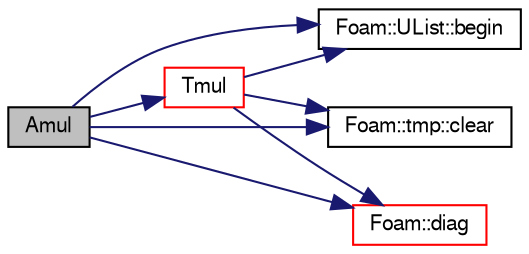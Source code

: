digraph "Amul"
{
  bgcolor="transparent";
  edge [fontname="FreeSans",fontsize="10",labelfontname="FreeSans",labelfontsize="10"];
  node [fontname="FreeSans",fontsize="10",shape=record];
  rankdir="LR";
  Node984 [label="Amul",height=0.2,width=0.4,color="black", fillcolor="grey75", style="filled", fontcolor="black"];
  Node984 -> Node985 [color="midnightblue",fontsize="10",style="solid",fontname="FreeSans"];
  Node985 [label="Foam::UList::begin",height=0.2,width=0.4,color="black",URL="$a25698.html#a8a0643ef7f391465066f7f07d45ce934",tooltip="Return an iterator to begin traversing the UList. "];
  Node984 -> Node986 [color="midnightblue",fontsize="10",style="solid",fontname="FreeSans"];
  Node986 [label="Foam::tmp::clear",height=0.2,width=0.4,color="black",URL="$a25962.html#adf1d9633e64d0de6a36e0af17ccd8163",tooltip="If object pointer points to valid object: "];
  Node984 -> Node987 [color="midnightblue",fontsize="10",style="solid",fontname="FreeSans"];
  Node987 [label="Foam::diag",height=0.2,width=0.4,color="red",URL="$a21124.html#a8cdb0ba0633c91ed7041368519cd217c"];
  Node984 -> Node992 [color="midnightblue",fontsize="10",style="solid",fontname="FreeSans"];
  Node992 [label="Tmul",height=0.2,width=0.4,color="red",URL="$a26882.html#a3732af38643bedfc7148b63abc859fec",tooltip="Matrix transpose multiplication with updated interfaces. "];
  Node992 -> Node985 [color="midnightblue",fontsize="10",style="solid",fontname="FreeSans"];
  Node992 -> Node987 [color="midnightblue",fontsize="10",style="solid",fontname="FreeSans"];
  Node992 -> Node986 [color="midnightblue",fontsize="10",style="solid",fontname="FreeSans"];
}
